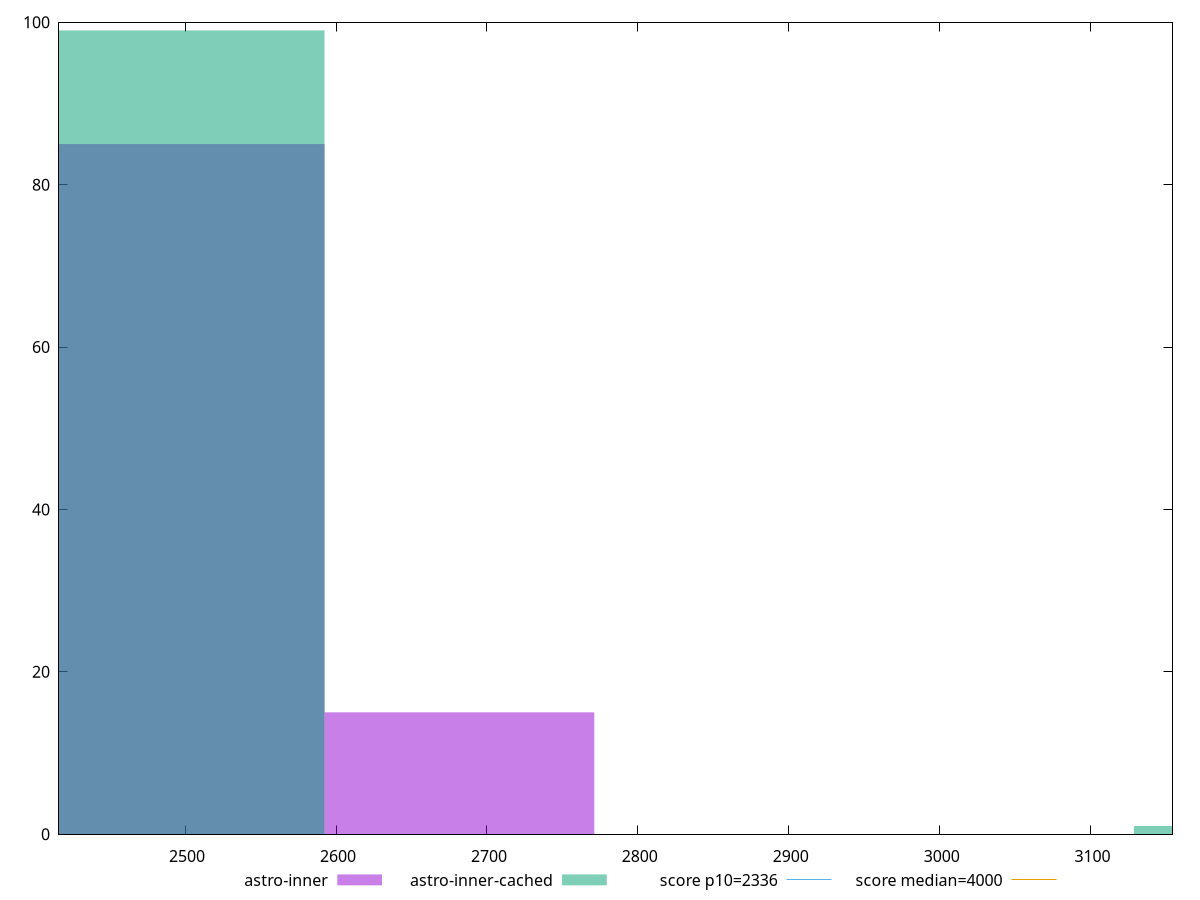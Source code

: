reset

$astroInner <<EOF
2502.9849125050728 85
2681.7695491125783 15
EOF

$astroInnerCached <<EOF
3218.123458935094 1
2502.9849125050728 99
EOF

set key outside below
set boxwidth 178.7846366075052
set xrange [2416.433:3154.3100000000004]
set yrange [0:100]
set trange [0:100]
set style fill transparent solid 0.5 noborder

set parametric
set terminal svg size 640, 500 enhanced background rgb 'white'
set output "reports/report_00033_2021-03-01T14-23-16.841Z/first-contentful-paint/comparison/histogram/2_vs_3.svg"

plot $astroInner title "astro-inner" with boxes, \
     $astroInnerCached title "astro-inner-cached" with boxes, \
     2336,t title "score p10=2336", \
     4000,t title "score median=4000"

reset

